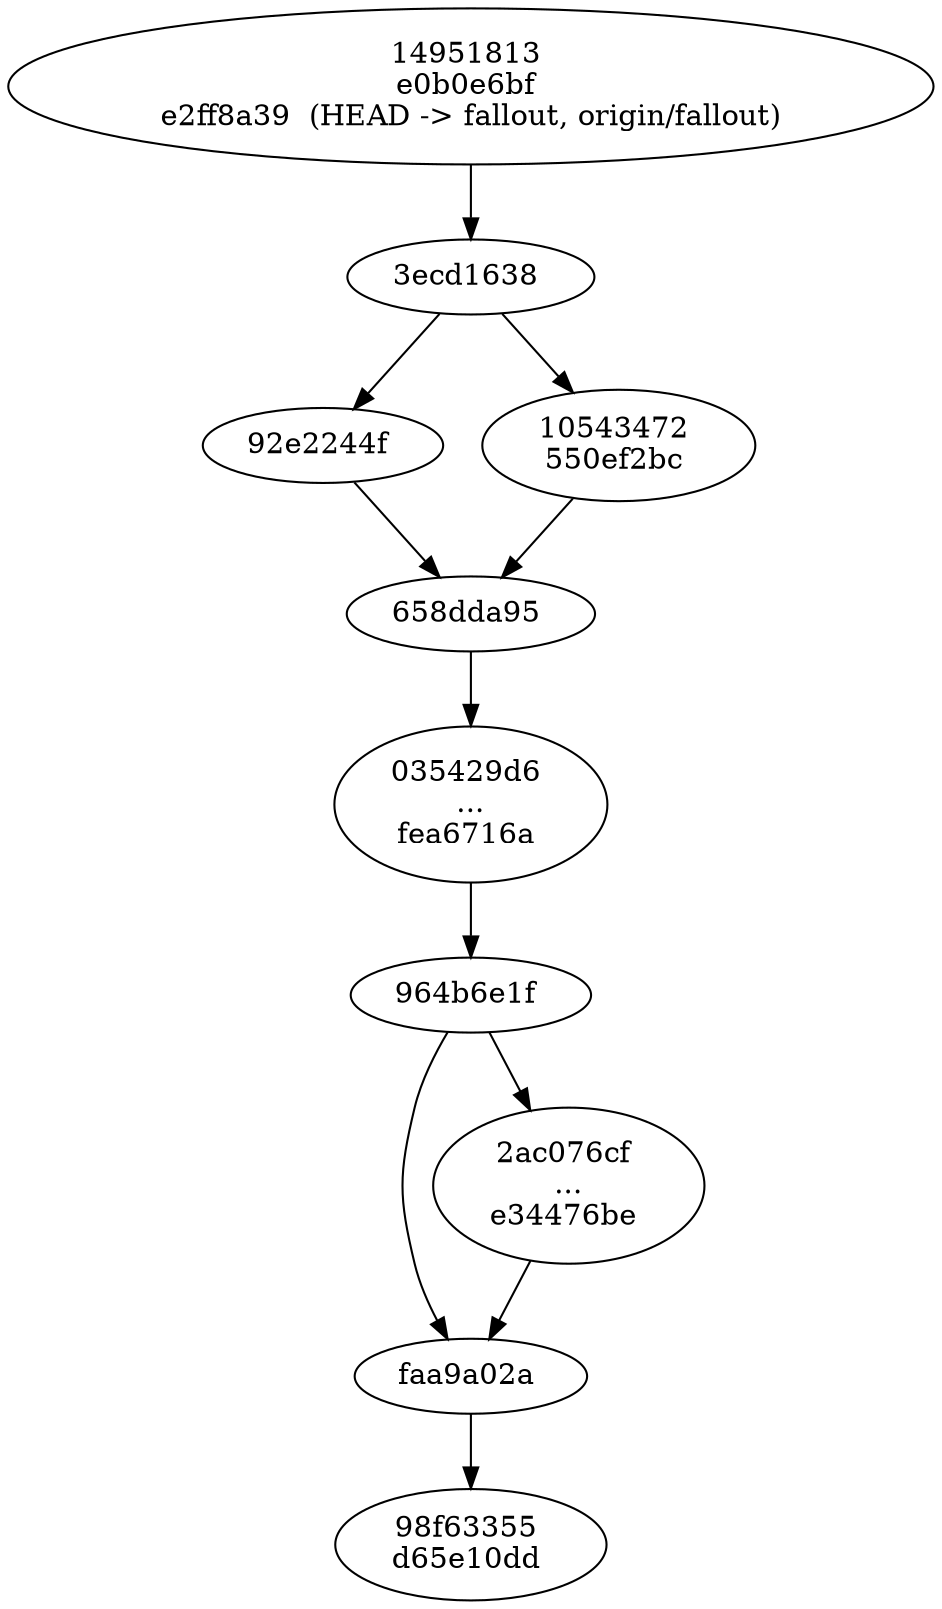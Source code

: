 digraph G {
graph [
name="git-dot-50-compact"
]
"3ecd1638dc08327d1cbe42ec129e83264ec1e75e" [label="3ecd1638 "];
"658dda953725885ed1087cf9553dbb98af10eadf" [label="658dda95 "];
"92e2244f73efdb31b2cf81c50073338cd22d6357" [label="92e2244f "];
"964b6e1fd94a9004ad5e5eba319cc1309ea141dd" [label="964b6e1f "];
faa9a02a8c1fe3971cdf750da93e4daf9a3f03f7 [label="faa9a02a "];
"035429d6ea4098d6f38a17e7ca71380eb2a3415e
...
fea6716ac8daa2b5f76fd3d0234fed85d14344ad" [label="035429d6 
...
fea6716a "];
"10543472752ee9201b101290ec929ac623595a84
550ef2bc4c8ead0e629725c50aaf12469f0f938f" [label="10543472 
550ef2bc "];
"149518130ede90833f381a96b6b7ba677ddd99f2
e0b0e6bfdc67c8aa9317ab2dfadf37d25a1dc744
e2ff8a3955032d62162b8ca850e38b55f7fa0206" [label="14951813 
e0b0e6bf 
e2ff8a39  (HEAD -> fallout, origin/fallout)"];
"2ac076cf9735d336741a457603f6da719fcc9389
...
e34476be34116ec3ecf6d48a35ed76868c411c14" [label="2ac076cf 
...
e34476be "];
"98f633559c121b86821b12a6acf418a4b55d5061
d65e10dd581f631dfbfc9486daf6d7593b79c7a4" [label="98f63355 
d65e10dd "];
"3ecd1638dc08327d1cbe42ec129e83264ec1e75e"->"92e2244f73efdb31b2cf81c50073338cd22d6357" ;
"92e2244f73efdb31b2cf81c50073338cd22d6357"->"658dda953725885ed1087cf9553dbb98af10eadf" ;
"964b6e1fd94a9004ad5e5eba319cc1309ea141dd"->faa9a02a8c1fe3971cdf750da93e4daf9a3f03f7 ;
"658dda953725885ed1087cf9553dbb98af10eadf"->"035429d6ea4098d6f38a17e7ca71380eb2a3415e
...
fea6716ac8daa2b5f76fd3d0234fed85d14344ad" ;
"035429d6ea4098d6f38a17e7ca71380eb2a3415e
...
fea6716ac8daa2b5f76fd3d0234fed85d14344ad"->"964b6e1fd94a9004ad5e5eba319cc1309ea141dd" ;
"3ecd1638dc08327d1cbe42ec129e83264ec1e75e"->"10543472752ee9201b101290ec929ac623595a84
550ef2bc4c8ead0e629725c50aaf12469f0f938f" ;
"10543472752ee9201b101290ec929ac623595a84
550ef2bc4c8ead0e629725c50aaf12469f0f938f"->"658dda953725885ed1087cf9553dbb98af10eadf" ;
"149518130ede90833f381a96b6b7ba677ddd99f2
e0b0e6bfdc67c8aa9317ab2dfadf37d25a1dc744
e2ff8a3955032d62162b8ca850e38b55f7fa0206"->"3ecd1638dc08327d1cbe42ec129e83264ec1e75e" ;
"964b6e1fd94a9004ad5e5eba319cc1309ea141dd"->"2ac076cf9735d336741a457603f6da719fcc9389
...
e34476be34116ec3ecf6d48a35ed76868c411c14" ;
"2ac076cf9735d336741a457603f6da719fcc9389
...
e34476be34116ec3ecf6d48a35ed76868c411c14"->faa9a02a8c1fe3971cdf750da93e4daf9a3f03f7 ;
faa9a02a8c1fe3971cdf750da93e4daf9a3f03f7->"98f633559c121b86821b12a6acf418a4b55d5061
d65e10dd581f631dfbfc9486daf6d7593b79c7a4" ;
}
